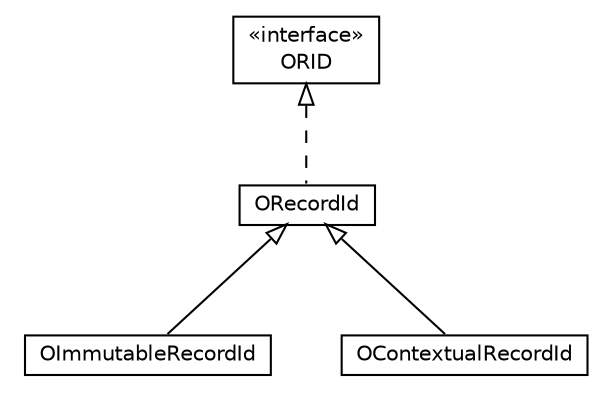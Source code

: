 #!/usr/local/bin/dot
#
# Class diagram 
# Generated by UMLGraph version R5_6-24-gf6e263 (http://www.umlgraph.org/)
#

digraph G {
	edge [fontname="Helvetica",fontsize=10,labelfontname="Helvetica",labelfontsize=10];
	node [fontname="Helvetica",fontsize=10,shape=plaintext];
	nodesep=0.25;
	ranksep=0.5;
	// com.orientechnologies.orient.core.id.ORID
	c160599 [label=<<table title="com.orientechnologies.orient.core.id.ORID" border="0" cellborder="1" cellspacing="0" cellpadding="2" port="p" href="./ORID.html">
		<tr><td><table border="0" cellspacing="0" cellpadding="1">
<tr><td align="center" balign="center"> &#171;interface&#187; </td></tr>
<tr><td align="center" balign="center"> ORID </td></tr>
		</table></td></tr>
		</table>>, URL="./ORID.html", fontname="Helvetica", fontcolor="black", fontsize=10.0];
	// com.orientechnologies.orient.core.id.OImmutableRecordId
	c160600 [label=<<table title="com.orientechnologies.orient.core.id.OImmutableRecordId" border="0" cellborder="1" cellspacing="0" cellpadding="2" port="p" href="./OImmutableRecordId.html">
		<tr><td><table border="0" cellspacing="0" cellpadding="1">
<tr><td align="center" balign="center"> OImmutableRecordId </td></tr>
		</table></td></tr>
		</table>>, URL="./OImmutableRecordId.html", fontname="Helvetica", fontcolor="black", fontsize=10.0];
	// com.orientechnologies.orient.core.id.OContextualRecordId
	c160601 [label=<<table title="com.orientechnologies.orient.core.id.OContextualRecordId" border="0" cellborder="1" cellspacing="0" cellpadding="2" port="p" href="./OContextualRecordId.html">
		<tr><td><table border="0" cellspacing="0" cellpadding="1">
<tr><td align="center" balign="center"> OContextualRecordId </td></tr>
		</table></td></tr>
		</table>>, URL="./OContextualRecordId.html", fontname="Helvetica", fontcolor="black", fontsize=10.0];
	// com.orientechnologies.orient.core.id.ORecordId
	c160602 [label=<<table title="com.orientechnologies.orient.core.id.ORecordId" border="0" cellborder="1" cellspacing="0" cellpadding="2" port="p" href="./ORecordId.html">
		<tr><td><table border="0" cellspacing="0" cellpadding="1">
<tr><td align="center" balign="center"> ORecordId </td></tr>
		</table></td></tr>
		</table>>, URL="./ORecordId.html", fontname="Helvetica", fontcolor="black", fontsize=10.0];
	//com.orientechnologies.orient.core.id.OImmutableRecordId extends com.orientechnologies.orient.core.id.ORecordId
	c160602:p -> c160600:p [dir=back,arrowtail=empty];
	//com.orientechnologies.orient.core.id.OContextualRecordId extends com.orientechnologies.orient.core.id.ORecordId
	c160602:p -> c160601:p [dir=back,arrowtail=empty];
	//com.orientechnologies.orient.core.id.ORecordId implements com.orientechnologies.orient.core.id.ORID
	c160599:p -> c160602:p [dir=back,arrowtail=empty,style=dashed];
}

